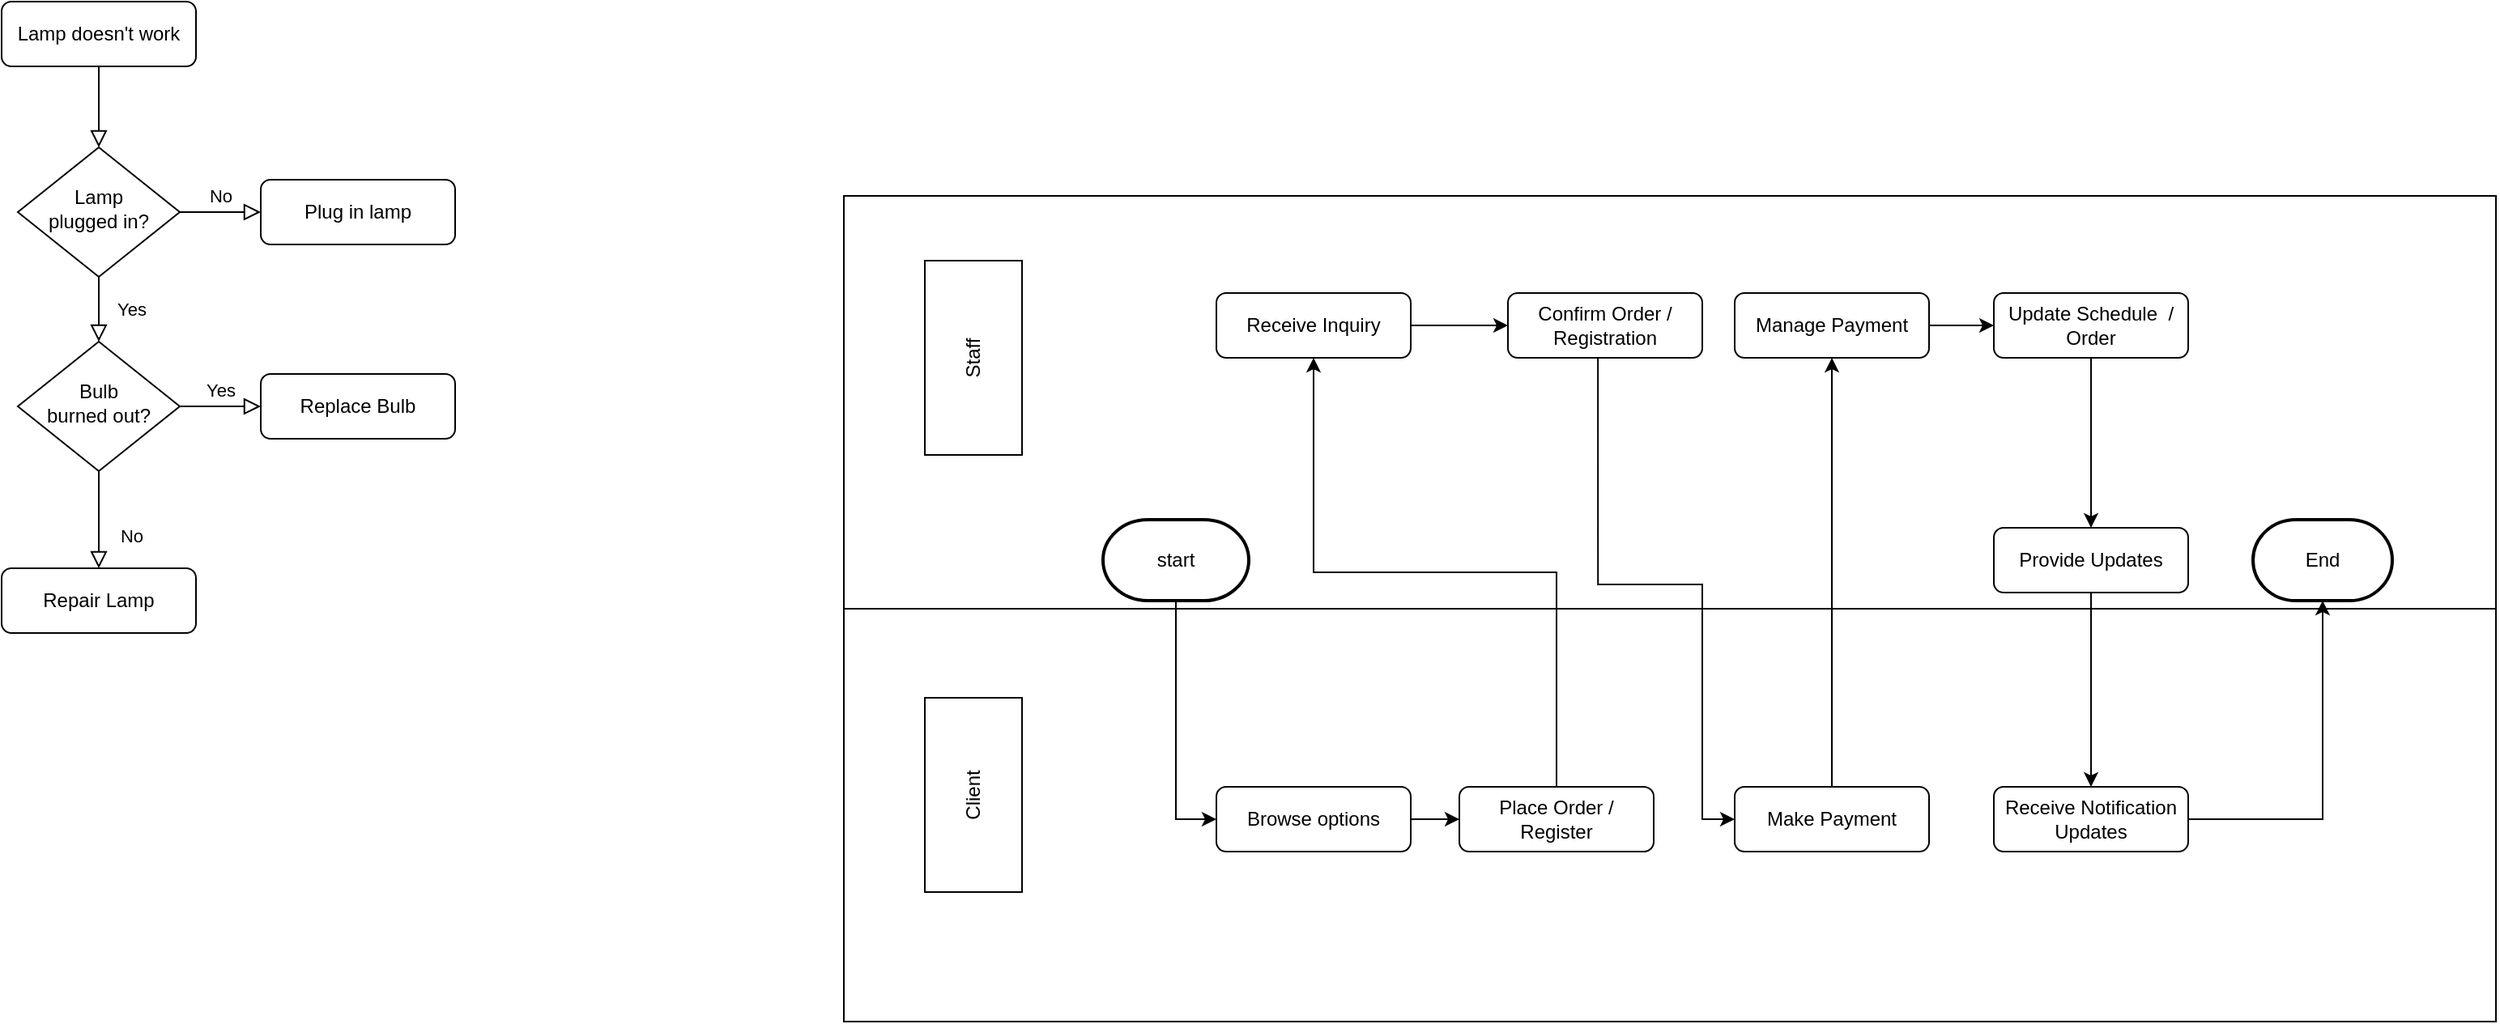 <mxfile version="26.0.2">
  <diagram id="C5RBs43oDa-KdzZeNtuy" name="Page-1">
    <mxGraphModel dx="2345" dy="949" grid="1" gridSize="10" guides="1" tooltips="1" connect="1" arrows="1" fold="1" page="1" pageScale="1" pageWidth="827" pageHeight="1169" math="0" shadow="0">
      <root>
        <mxCell id="WIyWlLk6GJQsqaUBKTNV-0" />
        <mxCell id="WIyWlLk6GJQsqaUBKTNV-1" parent="WIyWlLk6GJQsqaUBKTNV-0" />
        <mxCell id="qiXKi45uP0R-YnyShPql-58" value="" style="rounded=0;whiteSpace=wrap;html=1;" vertex="1" parent="WIyWlLk6GJQsqaUBKTNV-1">
          <mxGeometry x="680" y="200" width="1020" height="510" as="geometry" />
        </mxCell>
        <mxCell id="WIyWlLk6GJQsqaUBKTNV-2" value="" style="rounded=0;html=1;jettySize=auto;orthogonalLoop=1;fontSize=11;endArrow=block;endFill=0;endSize=8;strokeWidth=1;shadow=0;labelBackgroundColor=none;edgeStyle=orthogonalEdgeStyle;" parent="WIyWlLk6GJQsqaUBKTNV-1" source="WIyWlLk6GJQsqaUBKTNV-3" target="WIyWlLk6GJQsqaUBKTNV-6" edge="1">
          <mxGeometry relative="1" as="geometry" />
        </mxCell>
        <mxCell id="WIyWlLk6GJQsqaUBKTNV-3" value="Lamp doesn&#39;t work" style="rounded=1;whiteSpace=wrap;html=1;fontSize=12;glass=0;strokeWidth=1;shadow=0;" parent="WIyWlLk6GJQsqaUBKTNV-1" vertex="1">
          <mxGeometry x="160" y="80" width="120" height="40" as="geometry" />
        </mxCell>
        <mxCell id="WIyWlLk6GJQsqaUBKTNV-4" value="Yes" style="rounded=0;html=1;jettySize=auto;orthogonalLoop=1;fontSize=11;endArrow=block;endFill=0;endSize=8;strokeWidth=1;shadow=0;labelBackgroundColor=none;edgeStyle=orthogonalEdgeStyle;" parent="WIyWlLk6GJQsqaUBKTNV-1" source="WIyWlLk6GJQsqaUBKTNV-6" target="WIyWlLk6GJQsqaUBKTNV-10" edge="1">
          <mxGeometry y="20" relative="1" as="geometry">
            <mxPoint as="offset" />
          </mxGeometry>
        </mxCell>
        <mxCell id="WIyWlLk6GJQsqaUBKTNV-5" value="No" style="edgeStyle=orthogonalEdgeStyle;rounded=0;html=1;jettySize=auto;orthogonalLoop=1;fontSize=11;endArrow=block;endFill=0;endSize=8;strokeWidth=1;shadow=0;labelBackgroundColor=none;" parent="WIyWlLk6GJQsqaUBKTNV-1" source="WIyWlLk6GJQsqaUBKTNV-6" target="WIyWlLk6GJQsqaUBKTNV-7" edge="1">
          <mxGeometry y="10" relative="1" as="geometry">
            <mxPoint as="offset" />
          </mxGeometry>
        </mxCell>
        <mxCell id="WIyWlLk6GJQsqaUBKTNV-6" value="Lamp&lt;br&gt;plugged in?" style="rhombus;whiteSpace=wrap;html=1;shadow=0;fontFamily=Helvetica;fontSize=12;align=center;strokeWidth=1;spacing=6;spacingTop=-4;" parent="WIyWlLk6GJQsqaUBKTNV-1" vertex="1">
          <mxGeometry x="170" y="170" width="100" height="80" as="geometry" />
        </mxCell>
        <mxCell id="WIyWlLk6GJQsqaUBKTNV-7" value="Plug in lamp" style="rounded=1;whiteSpace=wrap;html=1;fontSize=12;glass=0;strokeWidth=1;shadow=0;" parent="WIyWlLk6GJQsqaUBKTNV-1" vertex="1">
          <mxGeometry x="320" y="190" width="120" height="40" as="geometry" />
        </mxCell>
        <mxCell id="WIyWlLk6GJQsqaUBKTNV-8" value="No" style="rounded=0;html=1;jettySize=auto;orthogonalLoop=1;fontSize=11;endArrow=block;endFill=0;endSize=8;strokeWidth=1;shadow=0;labelBackgroundColor=none;edgeStyle=orthogonalEdgeStyle;" parent="WIyWlLk6GJQsqaUBKTNV-1" source="WIyWlLk6GJQsqaUBKTNV-10" target="WIyWlLk6GJQsqaUBKTNV-11" edge="1">
          <mxGeometry x="0.333" y="20" relative="1" as="geometry">
            <mxPoint as="offset" />
          </mxGeometry>
        </mxCell>
        <mxCell id="WIyWlLk6GJQsqaUBKTNV-9" value="Yes" style="edgeStyle=orthogonalEdgeStyle;rounded=0;html=1;jettySize=auto;orthogonalLoop=1;fontSize=11;endArrow=block;endFill=0;endSize=8;strokeWidth=1;shadow=0;labelBackgroundColor=none;" parent="WIyWlLk6GJQsqaUBKTNV-1" source="WIyWlLk6GJQsqaUBKTNV-10" target="WIyWlLk6GJQsqaUBKTNV-12" edge="1">
          <mxGeometry y="10" relative="1" as="geometry">
            <mxPoint as="offset" />
          </mxGeometry>
        </mxCell>
        <mxCell id="WIyWlLk6GJQsqaUBKTNV-10" value="Bulb&lt;br&gt;burned out?" style="rhombus;whiteSpace=wrap;html=1;shadow=0;fontFamily=Helvetica;fontSize=12;align=center;strokeWidth=1;spacing=6;spacingTop=-4;" parent="WIyWlLk6GJQsqaUBKTNV-1" vertex="1">
          <mxGeometry x="170" y="290" width="100" height="80" as="geometry" />
        </mxCell>
        <mxCell id="WIyWlLk6GJQsqaUBKTNV-11" value="Repair Lamp" style="rounded=1;whiteSpace=wrap;html=1;fontSize=12;glass=0;strokeWidth=1;shadow=0;" parent="WIyWlLk6GJQsqaUBKTNV-1" vertex="1">
          <mxGeometry x="160" y="430" width="120" height="40" as="geometry" />
        </mxCell>
        <mxCell id="WIyWlLk6GJQsqaUBKTNV-12" value="Replace Bulb" style="rounded=1;whiteSpace=wrap;html=1;fontSize=12;glass=0;strokeWidth=1;shadow=0;" parent="WIyWlLk6GJQsqaUBKTNV-1" vertex="1">
          <mxGeometry x="320" y="310" width="120" height="40" as="geometry" />
        </mxCell>
        <mxCell id="qiXKi45uP0R-YnyShPql-11" style="edgeStyle=orthogonalEdgeStyle;rounded=0;orthogonalLoop=1;jettySize=auto;html=1;exitX=0.5;exitY=1;exitDx=0;exitDy=0;exitPerimeter=0;entryX=0;entryY=0.5;entryDx=0;entryDy=0;" edge="1" parent="WIyWlLk6GJQsqaUBKTNV-1" source="qiXKi45uP0R-YnyShPql-0" target="qiXKi45uP0R-YnyShPql-1">
          <mxGeometry relative="1" as="geometry" />
        </mxCell>
        <mxCell id="qiXKi45uP0R-YnyShPql-0" value="start" style="strokeWidth=2;html=1;shape=mxgraph.flowchart.terminator;whiteSpace=wrap;" vertex="1" parent="WIyWlLk6GJQsqaUBKTNV-1">
          <mxGeometry x="840" y="400" width="90" height="50" as="geometry" />
        </mxCell>
        <mxCell id="qiXKi45uP0R-YnyShPql-13" style="edgeStyle=orthogonalEdgeStyle;rounded=0;orthogonalLoop=1;jettySize=auto;html=1;exitX=1;exitY=0.5;exitDx=0;exitDy=0;" edge="1" parent="WIyWlLk6GJQsqaUBKTNV-1" source="qiXKi45uP0R-YnyShPql-1" target="qiXKi45uP0R-YnyShPql-2">
          <mxGeometry relative="1" as="geometry" />
        </mxCell>
        <mxCell id="qiXKi45uP0R-YnyShPql-1" value="Browse options" style="rounded=1;whiteSpace=wrap;html=1;fontSize=12;glass=0;strokeWidth=1;shadow=0;" vertex="1" parent="WIyWlLk6GJQsqaUBKTNV-1">
          <mxGeometry x="910" y="565" width="120" height="40" as="geometry" />
        </mxCell>
        <mxCell id="qiXKi45uP0R-YnyShPql-14" style="edgeStyle=orthogonalEdgeStyle;rounded=0;orthogonalLoop=1;jettySize=auto;html=1;exitX=0.5;exitY=0;exitDx=0;exitDy=0;entryX=0.5;entryY=1;entryDx=0;entryDy=0;" edge="1" parent="WIyWlLk6GJQsqaUBKTNV-1" source="qiXKi45uP0R-YnyShPql-2" target="qiXKi45uP0R-YnyShPql-4">
          <mxGeometry relative="1" as="geometry" />
        </mxCell>
        <mxCell id="qiXKi45uP0R-YnyShPql-2" value="Place Order / Register" style="rounded=1;whiteSpace=wrap;html=1;fontSize=12;glass=0;strokeWidth=1;shadow=0;" vertex="1" parent="WIyWlLk6GJQsqaUBKTNV-1">
          <mxGeometry x="1060" y="565" width="120" height="40" as="geometry" />
        </mxCell>
        <mxCell id="qiXKi45uP0R-YnyShPql-17" style="edgeStyle=orthogonalEdgeStyle;rounded=0;orthogonalLoop=1;jettySize=auto;html=1;exitX=0.5;exitY=0;exitDx=0;exitDy=0;entryX=0.5;entryY=1;entryDx=0;entryDy=0;" edge="1" parent="WIyWlLk6GJQsqaUBKTNV-1" source="qiXKi45uP0R-YnyShPql-3" target="qiXKi45uP0R-YnyShPql-6">
          <mxGeometry relative="1" as="geometry" />
        </mxCell>
        <mxCell id="qiXKi45uP0R-YnyShPql-3" value="Make Payment" style="rounded=1;whiteSpace=wrap;html=1;fontSize=12;glass=0;strokeWidth=1;shadow=0;" vertex="1" parent="WIyWlLk6GJQsqaUBKTNV-1">
          <mxGeometry x="1230" y="565" width="120" height="40" as="geometry" />
        </mxCell>
        <mxCell id="qiXKi45uP0R-YnyShPql-15" style="edgeStyle=orthogonalEdgeStyle;rounded=0;orthogonalLoop=1;jettySize=auto;html=1;exitX=1;exitY=0.5;exitDx=0;exitDy=0;entryX=0;entryY=0.5;entryDx=0;entryDy=0;" edge="1" parent="WIyWlLk6GJQsqaUBKTNV-1" source="qiXKi45uP0R-YnyShPql-4" target="qiXKi45uP0R-YnyShPql-5">
          <mxGeometry relative="1" as="geometry" />
        </mxCell>
        <mxCell id="qiXKi45uP0R-YnyShPql-4" value="Receive Inquiry" style="rounded=1;whiteSpace=wrap;html=1;fontSize=12;glass=0;strokeWidth=1;shadow=0;" vertex="1" parent="WIyWlLk6GJQsqaUBKTNV-1">
          <mxGeometry x="910" y="260" width="120" height="40" as="geometry" />
        </mxCell>
        <mxCell id="qiXKi45uP0R-YnyShPql-16" style="edgeStyle=orthogonalEdgeStyle;rounded=0;orthogonalLoop=1;jettySize=auto;html=1;exitX=0.463;exitY=0.98;exitDx=0;exitDy=0;entryX=0;entryY=0.5;entryDx=0;entryDy=0;exitPerimeter=0;" edge="1" parent="WIyWlLk6GJQsqaUBKTNV-1" source="qiXKi45uP0R-YnyShPql-5" target="qiXKi45uP0R-YnyShPql-3">
          <mxGeometry relative="1" as="geometry">
            <mxPoint x="1170" y="300" as="sourcePoint" />
            <mxPoint x="1279" y="585" as="targetPoint" />
            <Array as="points">
              <mxPoint x="1146" y="440" />
              <mxPoint x="1210" y="440" />
              <mxPoint x="1210" y="585" />
            </Array>
          </mxGeometry>
        </mxCell>
        <mxCell id="qiXKi45uP0R-YnyShPql-5" value="Confirm Order / Registration" style="rounded=1;whiteSpace=wrap;html=1;fontSize=12;glass=0;strokeWidth=1;shadow=0;" vertex="1" parent="WIyWlLk6GJQsqaUBKTNV-1">
          <mxGeometry x="1090" y="260" width="120" height="40" as="geometry" />
        </mxCell>
        <mxCell id="qiXKi45uP0R-YnyShPql-18" style="edgeStyle=orthogonalEdgeStyle;rounded=0;orthogonalLoop=1;jettySize=auto;html=1;exitX=1;exitY=0.5;exitDx=0;exitDy=0;entryX=0;entryY=0.5;entryDx=0;entryDy=0;" edge="1" parent="WIyWlLk6GJQsqaUBKTNV-1" source="qiXKi45uP0R-YnyShPql-6" target="qiXKi45uP0R-YnyShPql-7">
          <mxGeometry relative="1" as="geometry" />
        </mxCell>
        <mxCell id="qiXKi45uP0R-YnyShPql-6" value="Manage Payment" style="rounded=1;whiteSpace=wrap;html=1;fontSize=12;glass=0;strokeWidth=1;shadow=0;" vertex="1" parent="WIyWlLk6GJQsqaUBKTNV-1">
          <mxGeometry x="1230" y="260" width="120" height="40" as="geometry" />
        </mxCell>
        <mxCell id="qiXKi45uP0R-YnyShPql-19" style="edgeStyle=orthogonalEdgeStyle;rounded=0;orthogonalLoop=1;jettySize=auto;html=1;exitX=0.5;exitY=1;exitDx=0;exitDy=0;entryX=0.5;entryY=0;entryDx=0;entryDy=0;" edge="1" parent="WIyWlLk6GJQsqaUBKTNV-1" source="qiXKi45uP0R-YnyShPql-7" target="qiXKi45uP0R-YnyShPql-8">
          <mxGeometry relative="1" as="geometry" />
        </mxCell>
        <mxCell id="qiXKi45uP0R-YnyShPql-7" value="Update Schedule&amp;nbsp; / Order" style="rounded=1;whiteSpace=wrap;html=1;fontSize=12;glass=0;strokeWidth=1;shadow=0;" vertex="1" parent="WIyWlLk6GJQsqaUBKTNV-1">
          <mxGeometry x="1390" y="260" width="120" height="40" as="geometry" />
        </mxCell>
        <mxCell id="qiXKi45uP0R-YnyShPql-20" style="edgeStyle=orthogonalEdgeStyle;rounded=0;orthogonalLoop=1;jettySize=auto;html=1;exitX=0.5;exitY=1;exitDx=0;exitDy=0;" edge="1" parent="WIyWlLk6GJQsqaUBKTNV-1" source="qiXKi45uP0R-YnyShPql-8" target="qiXKi45uP0R-YnyShPql-9">
          <mxGeometry relative="1" as="geometry" />
        </mxCell>
        <mxCell id="qiXKi45uP0R-YnyShPql-8" value="Provide Updates" style="rounded=1;whiteSpace=wrap;html=1;fontSize=12;glass=0;strokeWidth=1;shadow=0;" vertex="1" parent="WIyWlLk6GJQsqaUBKTNV-1">
          <mxGeometry x="1390" y="405" width="120" height="40" as="geometry" />
        </mxCell>
        <mxCell id="qiXKi45uP0R-YnyShPql-9" value="Receive Notification Updates" style="rounded=1;whiteSpace=wrap;html=1;fontSize=12;glass=0;strokeWidth=1;shadow=0;" vertex="1" parent="WIyWlLk6GJQsqaUBKTNV-1">
          <mxGeometry x="1390" y="565" width="120" height="40" as="geometry" />
        </mxCell>
        <mxCell id="qiXKi45uP0R-YnyShPql-10" value="End" style="strokeWidth=2;html=1;shape=mxgraph.flowchart.terminator;whiteSpace=wrap;" vertex="1" parent="WIyWlLk6GJQsqaUBKTNV-1">
          <mxGeometry x="1550" y="400" width="86" height="50" as="geometry" />
        </mxCell>
        <mxCell id="qiXKi45uP0R-YnyShPql-21" style="edgeStyle=orthogonalEdgeStyle;rounded=0;orthogonalLoop=1;jettySize=auto;html=1;exitX=1;exitY=0.5;exitDx=0;exitDy=0;entryX=0.5;entryY=1;entryDx=0;entryDy=0;entryPerimeter=0;" edge="1" parent="WIyWlLk6GJQsqaUBKTNV-1" source="qiXKi45uP0R-YnyShPql-9" target="qiXKi45uP0R-YnyShPql-10">
          <mxGeometry relative="1" as="geometry" />
        </mxCell>
        <mxCell id="qiXKi45uP0R-YnyShPql-55" value="Staff" style="rounded=0;whiteSpace=wrap;html=1;rotation=-90;" vertex="1" parent="WIyWlLk6GJQsqaUBKTNV-1">
          <mxGeometry x="700" y="270" width="120" height="60" as="geometry" />
        </mxCell>
        <mxCell id="qiXKi45uP0R-YnyShPql-62" value="" style="endArrow=none;html=1;rounded=0;exitX=0;exitY=0.5;exitDx=0;exitDy=0;entryX=1;entryY=0.5;entryDx=0;entryDy=0;fillColor=#FFFF99;" edge="1" parent="WIyWlLk6GJQsqaUBKTNV-1" source="qiXKi45uP0R-YnyShPql-58" target="qiXKi45uP0R-YnyShPql-58">
          <mxGeometry width="50" height="50" relative="1" as="geometry">
            <mxPoint x="1210" y="450" as="sourcePoint" />
            <mxPoint x="1260" y="400" as="targetPoint" />
          </mxGeometry>
        </mxCell>
        <mxCell id="qiXKi45uP0R-YnyShPql-56" value="Client" style="rounded=0;whiteSpace=wrap;html=1;rotation=-90;" vertex="1" parent="WIyWlLk6GJQsqaUBKTNV-1">
          <mxGeometry x="700" y="540" width="120" height="60" as="geometry" />
        </mxCell>
      </root>
    </mxGraphModel>
  </diagram>
</mxfile>
